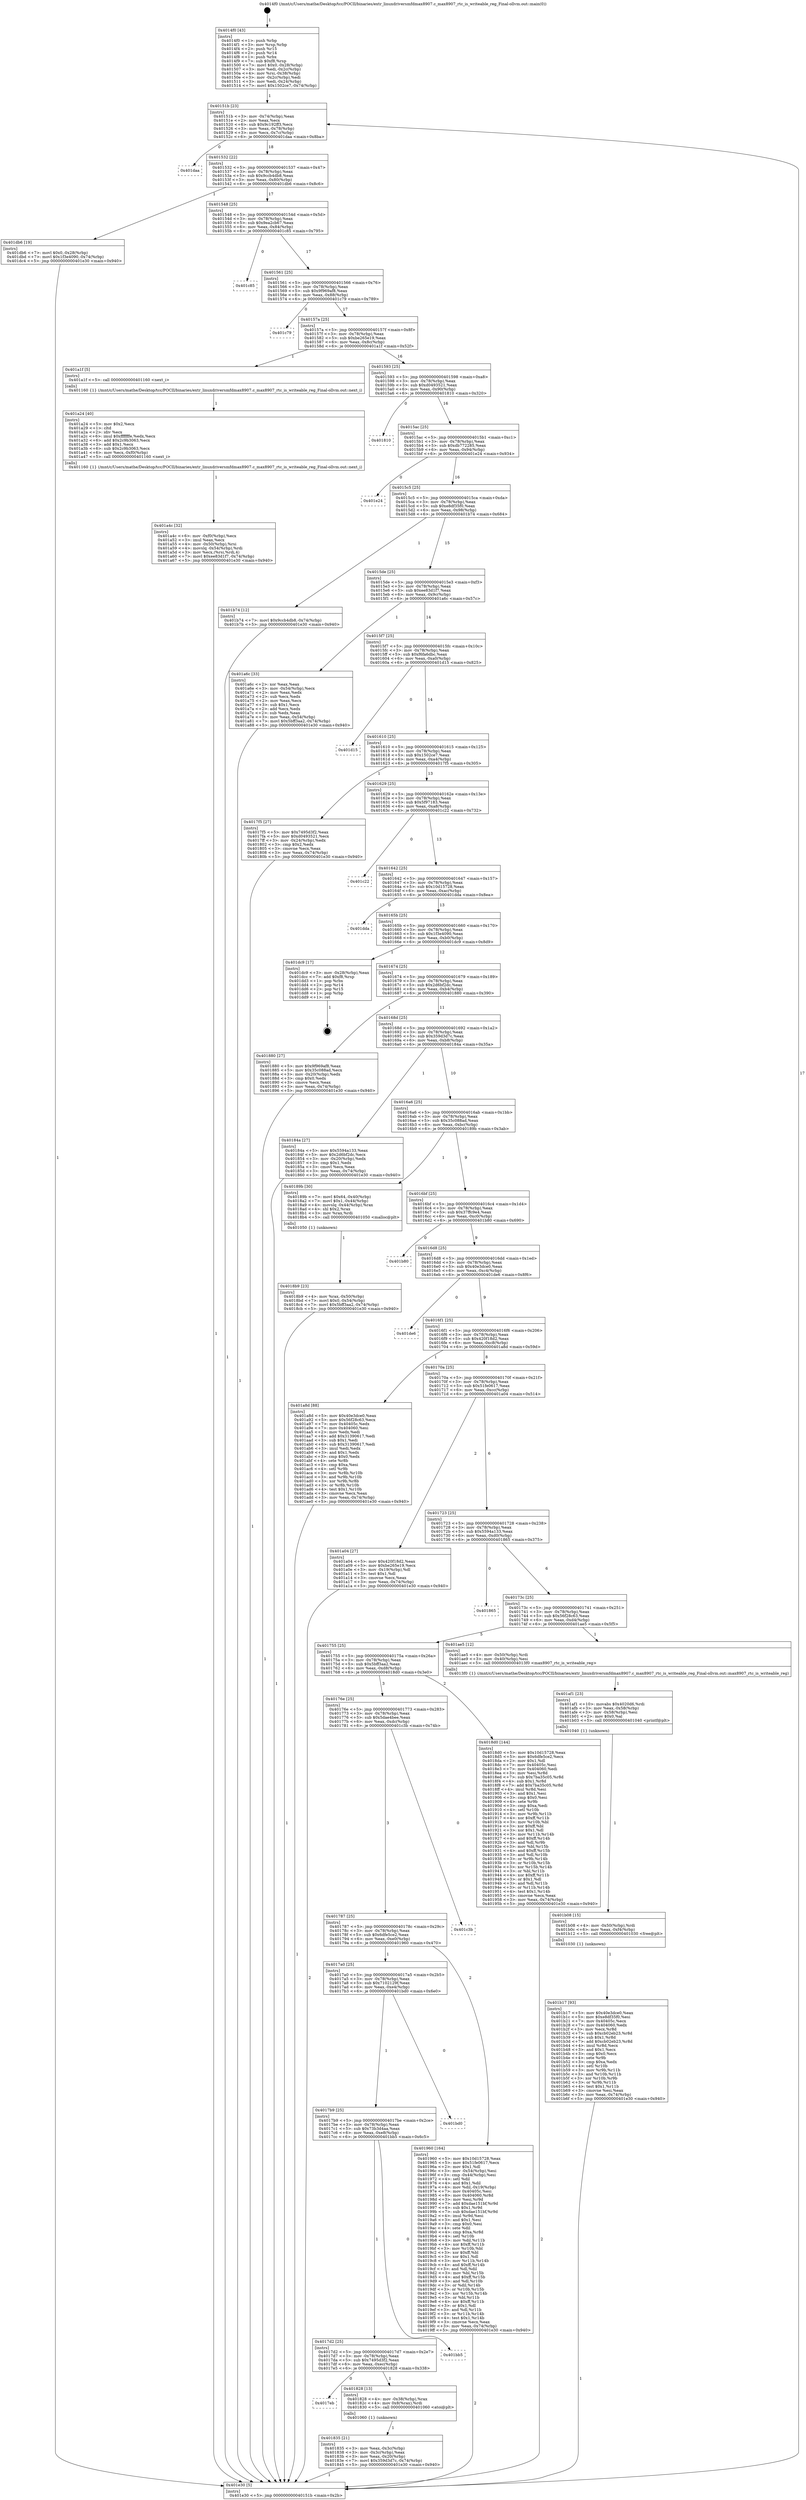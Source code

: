 digraph "0x4014f0" {
  label = "0x4014f0 (/mnt/c/Users/mathe/Desktop/tcc/POCII/binaries/extr_linuxdriversmfdmax8907.c_max8907_rtc_is_writeable_reg_Final-ollvm.out::main(0))"
  labelloc = "t"
  node[shape=record]

  Entry [label="",width=0.3,height=0.3,shape=circle,fillcolor=black,style=filled]
  "0x40151b" [label="{
     0x40151b [23]\l
     | [instrs]\l
     &nbsp;&nbsp;0x40151b \<+3\>: mov -0x74(%rbp),%eax\l
     &nbsp;&nbsp;0x40151e \<+2\>: mov %eax,%ecx\l
     &nbsp;&nbsp;0x401520 \<+6\>: sub $0x9c192ff3,%ecx\l
     &nbsp;&nbsp;0x401526 \<+3\>: mov %eax,-0x78(%rbp)\l
     &nbsp;&nbsp;0x401529 \<+3\>: mov %ecx,-0x7c(%rbp)\l
     &nbsp;&nbsp;0x40152c \<+6\>: je 0000000000401daa \<main+0x8ba\>\l
  }"]
  "0x401daa" [label="{
     0x401daa\l
  }", style=dashed]
  "0x401532" [label="{
     0x401532 [22]\l
     | [instrs]\l
     &nbsp;&nbsp;0x401532 \<+5\>: jmp 0000000000401537 \<main+0x47\>\l
     &nbsp;&nbsp;0x401537 \<+3\>: mov -0x78(%rbp),%eax\l
     &nbsp;&nbsp;0x40153a \<+5\>: sub $0x9ccb4db8,%eax\l
     &nbsp;&nbsp;0x40153f \<+3\>: mov %eax,-0x80(%rbp)\l
     &nbsp;&nbsp;0x401542 \<+6\>: je 0000000000401db6 \<main+0x8c6\>\l
  }"]
  Exit [label="",width=0.3,height=0.3,shape=circle,fillcolor=black,style=filled,peripheries=2]
  "0x401db6" [label="{
     0x401db6 [19]\l
     | [instrs]\l
     &nbsp;&nbsp;0x401db6 \<+7\>: movl $0x0,-0x28(%rbp)\l
     &nbsp;&nbsp;0x401dbd \<+7\>: movl $0x1f3e4090,-0x74(%rbp)\l
     &nbsp;&nbsp;0x401dc4 \<+5\>: jmp 0000000000401e30 \<main+0x940\>\l
  }"]
  "0x401548" [label="{
     0x401548 [25]\l
     | [instrs]\l
     &nbsp;&nbsp;0x401548 \<+5\>: jmp 000000000040154d \<main+0x5d\>\l
     &nbsp;&nbsp;0x40154d \<+3\>: mov -0x78(%rbp),%eax\l
     &nbsp;&nbsp;0x401550 \<+5\>: sub $0x9ea2cb67,%eax\l
     &nbsp;&nbsp;0x401555 \<+6\>: mov %eax,-0x84(%rbp)\l
     &nbsp;&nbsp;0x40155b \<+6\>: je 0000000000401c85 \<main+0x795\>\l
  }"]
  "0x401b17" [label="{
     0x401b17 [93]\l
     | [instrs]\l
     &nbsp;&nbsp;0x401b17 \<+5\>: mov $0x40e3dce0,%eax\l
     &nbsp;&nbsp;0x401b1c \<+5\>: mov $0xe8df35f0,%esi\l
     &nbsp;&nbsp;0x401b21 \<+7\>: mov 0x40405c,%ecx\l
     &nbsp;&nbsp;0x401b28 \<+7\>: mov 0x404060,%edx\l
     &nbsp;&nbsp;0x401b2f \<+3\>: mov %ecx,%r8d\l
     &nbsp;&nbsp;0x401b32 \<+7\>: sub $0xcb02eb23,%r8d\l
     &nbsp;&nbsp;0x401b39 \<+4\>: sub $0x1,%r8d\l
     &nbsp;&nbsp;0x401b3d \<+7\>: add $0xcb02eb23,%r8d\l
     &nbsp;&nbsp;0x401b44 \<+4\>: imul %r8d,%ecx\l
     &nbsp;&nbsp;0x401b48 \<+3\>: and $0x1,%ecx\l
     &nbsp;&nbsp;0x401b4b \<+3\>: cmp $0x0,%ecx\l
     &nbsp;&nbsp;0x401b4e \<+4\>: sete %r9b\l
     &nbsp;&nbsp;0x401b52 \<+3\>: cmp $0xa,%edx\l
     &nbsp;&nbsp;0x401b55 \<+4\>: setl %r10b\l
     &nbsp;&nbsp;0x401b59 \<+3\>: mov %r9b,%r11b\l
     &nbsp;&nbsp;0x401b5c \<+3\>: and %r10b,%r11b\l
     &nbsp;&nbsp;0x401b5f \<+3\>: xor %r10b,%r9b\l
     &nbsp;&nbsp;0x401b62 \<+3\>: or %r9b,%r11b\l
     &nbsp;&nbsp;0x401b65 \<+4\>: test $0x1,%r11b\l
     &nbsp;&nbsp;0x401b69 \<+3\>: cmovne %esi,%eax\l
     &nbsp;&nbsp;0x401b6c \<+3\>: mov %eax,-0x74(%rbp)\l
     &nbsp;&nbsp;0x401b6f \<+5\>: jmp 0000000000401e30 \<main+0x940\>\l
  }"]
  "0x401c85" [label="{
     0x401c85\l
  }", style=dashed]
  "0x401561" [label="{
     0x401561 [25]\l
     | [instrs]\l
     &nbsp;&nbsp;0x401561 \<+5\>: jmp 0000000000401566 \<main+0x76\>\l
     &nbsp;&nbsp;0x401566 \<+3\>: mov -0x78(%rbp),%eax\l
     &nbsp;&nbsp;0x401569 \<+5\>: sub $0x9f969af8,%eax\l
     &nbsp;&nbsp;0x40156e \<+6\>: mov %eax,-0x88(%rbp)\l
     &nbsp;&nbsp;0x401574 \<+6\>: je 0000000000401c79 \<main+0x789\>\l
  }"]
  "0x401b08" [label="{
     0x401b08 [15]\l
     | [instrs]\l
     &nbsp;&nbsp;0x401b08 \<+4\>: mov -0x50(%rbp),%rdi\l
     &nbsp;&nbsp;0x401b0c \<+6\>: mov %eax,-0xf4(%rbp)\l
     &nbsp;&nbsp;0x401b12 \<+5\>: call 0000000000401030 \<free@plt\>\l
     | [calls]\l
     &nbsp;&nbsp;0x401030 \{1\} (unknown)\l
  }"]
  "0x401c79" [label="{
     0x401c79\l
  }", style=dashed]
  "0x40157a" [label="{
     0x40157a [25]\l
     | [instrs]\l
     &nbsp;&nbsp;0x40157a \<+5\>: jmp 000000000040157f \<main+0x8f\>\l
     &nbsp;&nbsp;0x40157f \<+3\>: mov -0x78(%rbp),%eax\l
     &nbsp;&nbsp;0x401582 \<+5\>: sub $0xbe265e19,%eax\l
     &nbsp;&nbsp;0x401587 \<+6\>: mov %eax,-0x8c(%rbp)\l
     &nbsp;&nbsp;0x40158d \<+6\>: je 0000000000401a1f \<main+0x52f\>\l
  }"]
  "0x401af1" [label="{
     0x401af1 [23]\l
     | [instrs]\l
     &nbsp;&nbsp;0x401af1 \<+10\>: movabs $0x4020d6,%rdi\l
     &nbsp;&nbsp;0x401afb \<+3\>: mov %eax,-0x58(%rbp)\l
     &nbsp;&nbsp;0x401afe \<+3\>: mov -0x58(%rbp),%esi\l
     &nbsp;&nbsp;0x401b01 \<+2\>: mov $0x0,%al\l
     &nbsp;&nbsp;0x401b03 \<+5\>: call 0000000000401040 \<printf@plt\>\l
     | [calls]\l
     &nbsp;&nbsp;0x401040 \{1\} (unknown)\l
  }"]
  "0x401a1f" [label="{
     0x401a1f [5]\l
     | [instrs]\l
     &nbsp;&nbsp;0x401a1f \<+5\>: call 0000000000401160 \<next_i\>\l
     | [calls]\l
     &nbsp;&nbsp;0x401160 \{1\} (/mnt/c/Users/mathe/Desktop/tcc/POCII/binaries/extr_linuxdriversmfdmax8907.c_max8907_rtc_is_writeable_reg_Final-ollvm.out::next_i)\l
  }"]
  "0x401593" [label="{
     0x401593 [25]\l
     | [instrs]\l
     &nbsp;&nbsp;0x401593 \<+5\>: jmp 0000000000401598 \<main+0xa8\>\l
     &nbsp;&nbsp;0x401598 \<+3\>: mov -0x78(%rbp),%eax\l
     &nbsp;&nbsp;0x40159b \<+5\>: sub $0xd0493521,%eax\l
     &nbsp;&nbsp;0x4015a0 \<+6\>: mov %eax,-0x90(%rbp)\l
     &nbsp;&nbsp;0x4015a6 \<+6\>: je 0000000000401810 \<main+0x320\>\l
  }"]
  "0x401a4c" [label="{
     0x401a4c [32]\l
     | [instrs]\l
     &nbsp;&nbsp;0x401a4c \<+6\>: mov -0xf0(%rbp),%ecx\l
     &nbsp;&nbsp;0x401a52 \<+3\>: imul %eax,%ecx\l
     &nbsp;&nbsp;0x401a55 \<+4\>: mov -0x50(%rbp),%rsi\l
     &nbsp;&nbsp;0x401a59 \<+4\>: movslq -0x54(%rbp),%rdi\l
     &nbsp;&nbsp;0x401a5d \<+3\>: mov %ecx,(%rsi,%rdi,4)\l
     &nbsp;&nbsp;0x401a60 \<+7\>: movl $0xee83d1f7,-0x74(%rbp)\l
     &nbsp;&nbsp;0x401a67 \<+5\>: jmp 0000000000401e30 \<main+0x940\>\l
  }"]
  "0x401810" [label="{
     0x401810\l
  }", style=dashed]
  "0x4015ac" [label="{
     0x4015ac [25]\l
     | [instrs]\l
     &nbsp;&nbsp;0x4015ac \<+5\>: jmp 00000000004015b1 \<main+0xc1\>\l
     &nbsp;&nbsp;0x4015b1 \<+3\>: mov -0x78(%rbp),%eax\l
     &nbsp;&nbsp;0x4015b4 \<+5\>: sub $0xdb772285,%eax\l
     &nbsp;&nbsp;0x4015b9 \<+6\>: mov %eax,-0x94(%rbp)\l
     &nbsp;&nbsp;0x4015bf \<+6\>: je 0000000000401e24 \<main+0x934\>\l
  }"]
  "0x401a24" [label="{
     0x401a24 [40]\l
     | [instrs]\l
     &nbsp;&nbsp;0x401a24 \<+5\>: mov $0x2,%ecx\l
     &nbsp;&nbsp;0x401a29 \<+1\>: cltd\l
     &nbsp;&nbsp;0x401a2a \<+2\>: idiv %ecx\l
     &nbsp;&nbsp;0x401a2c \<+6\>: imul $0xfffffffe,%edx,%ecx\l
     &nbsp;&nbsp;0x401a32 \<+6\>: add $0x2c9b3063,%ecx\l
     &nbsp;&nbsp;0x401a38 \<+3\>: add $0x1,%ecx\l
     &nbsp;&nbsp;0x401a3b \<+6\>: sub $0x2c9b3063,%ecx\l
     &nbsp;&nbsp;0x401a41 \<+6\>: mov %ecx,-0xf0(%rbp)\l
     &nbsp;&nbsp;0x401a47 \<+5\>: call 0000000000401160 \<next_i\>\l
     | [calls]\l
     &nbsp;&nbsp;0x401160 \{1\} (/mnt/c/Users/mathe/Desktop/tcc/POCII/binaries/extr_linuxdriversmfdmax8907.c_max8907_rtc_is_writeable_reg_Final-ollvm.out::next_i)\l
  }"]
  "0x401e24" [label="{
     0x401e24\l
  }", style=dashed]
  "0x4015c5" [label="{
     0x4015c5 [25]\l
     | [instrs]\l
     &nbsp;&nbsp;0x4015c5 \<+5\>: jmp 00000000004015ca \<main+0xda\>\l
     &nbsp;&nbsp;0x4015ca \<+3\>: mov -0x78(%rbp),%eax\l
     &nbsp;&nbsp;0x4015cd \<+5\>: sub $0xe8df35f0,%eax\l
     &nbsp;&nbsp;0x4015d2 \<+6\>: mov %eax,-0x98(%rbp)\l
     &nbsp;&nbsp;0x4015d8 \<+6\>: je 0000000000401b74 \<main+0x684\>\l
  }"]
  "0x4018b9" [label="{
     0x4018b9 [23]\l
     | [instrs]\l
     &nbsp;&nbsp;0x4018b9 \<+4\>: mov %rax,-0x50(%rbp)\l
     &nbsp;&nbsp;0x4018bd \<+7\>: movl $0x0,-0x54(%rbp)\l
     &nbsp;&nbsp;0x4018c4 \<+7\>: movl $0x5bff3aa2,-0x74(%rbp)\l
     &nbsp;&nbsp;0x4018cb \<+5\>: jmp 0000000000401e30 \<main+0x940\>\l
  }"]
  "0x401b74" [label="{
     0x401b74 [12]\l
     | [instrs]\l
     &nbsp;&nbsp;0x401b74 \<+7\>: movl $0x9ccb4db8,-0x74(%rbp)\l
     &nbsp;&nbsp;0x401b7b \<+5\>: jmp 0000000000401e30 \<main+0x940\>\l
  }"]
  "0x4015de" [label="{
     0x4015de [25]\l
     | [instrs]\l
     &nbsp;&nbsp;0x4015de \<+5\>: jmp 00000000004015e3 \<main+0xf3\>\l
     &nbsp;&nbsp;0x4015e3 \<+3\>: mov -0x78(%rbp),%eax\l
     &nbsp;&nbsp;0x4015e6 \<+5\>: sub $0xee83d1f7,%eax\l
     &nbsp;&nbsp;0x4015eb \<+6\>: mov %eax,-0x9c(%rbp)\l
     &nbsp;&nbsp;0x4015f1 \<+6\>: je 0000000000401a6c \<main+0x57c\>\l
  }"]
  "0x401835" [label="{
     0x401835 [21]\l
     | [instrs]\l
     &nbsp;&nbsp;0x401835 \<+3\>: mov %eax,-0x3c(%rbp)\l
     &nbsp;&nbsp;0x401838 \<+3\>: mov -0x3c(%rbp),%eax\l
     &nbsp;&nbsp;0x40183b \<+3\>: mov %eax,-0x20(%rbp)\l
     &nbsp;&nbsp;0x40183e \<+7\>: movl $0x359d3d7c,-0x74(%rbp)\l
     &nbsp;&nbsp;0x401845 \<+5\>: jmp 0000000000401e30 \<main+0x940\>\l
  }"]
  "0x401a6c" [label="{
     0x401a6c [33]\l
     | [instrs]\l
     &nbsp;&nbsp;0x401a6c \<+2\>: xor %eax,%eax\l
     &nbsp;&nbsp;0x401a6e \<+3\>: mov -0x54(%rbp),%ecx\l
     &nbsp;&nbsp;0x401a71 \<+2\>: mov %eax,%edx\l
     &nbsp;&nbsp;0x401a73 \<+2\>: sub %ecx,%edx\l
     &nbsp;&nbsp;0x401a75 \<+2\>: mov %eax,%ecx\l
     &nbsp;&nbsp;0x401a77 \<+3\>: sub $0x1,%ecx\l
     &nbsp;&nbsp;0x401a7a \<+2\>: add %ecx,%edx\l
     &nbsp;&nbsp;0x401a7c \<+2\>: sub %edx,%eax\l
     &nbsp;&nbsp;0x401a7e \<+3\>: mov %eax,-0x54(%rbp)\l
     &nbsp;&nbsp;0x401a81 \<+7\>: movl $0x5bff3aa2,-0x74(%rbp)\l
     &nbsp;&nbsp;0x401a88 \<+5\>: jmp 0000000000401e30 \<main+0x940\>\l
  }"]
  "0x4015f7" [label="{
     0x4015f7 [25]\l
     | [instrs]\l
     &nbsp;&nbsp;0x4015f7 \<+5\>: jmp 00000000004015fc \<main+0x10c\>\l
     &nbsp;&nbsp;0x4015fc \<+3\>: mov -0x78(%rbp),%eax\l
     &nbsp;&nbsp;0x4015ff \<+5\>: sub $0xf6fa6dbc,%eax\l
     &nbsp;&nbsp;0x401604 \<+6\>: mov %eax,-0xa0(%rbp)\l
     &nbsp;&nbsp;0x40160a \<+6\>: je 0000000000401d15 \<main+0x825\>\l
  }"]
  "0x4017eb" [label="{
     0x4017eb\l
  }", style=dashed]
  "0x401d15" [label="{
     0x401d15\l
  }", style=dashed]
  "0x401610" [label="{
     0x401610 [25]\l
     | [instrs]\l
     &nbsp;&nbsp;0x401610 \<+5\>: jmp 0000000000401615 \<main+0x125\>\l
     &nbsp;&nbsp;0x401615 \<+3\>: mov -0x78(%rbp),%eax\l
     &nbsp;&nbsp;0x401618 \<+5\>: sub $0x1502ce7,%eax\l
     &nbsp;&nbsp;0x40161d \<+6\>: mov %eax,-0xa4(%rbp)\l
     &nbsp;&nbsp;0x401623 \<+6\>: je 00000000004017f5 \<main+0x305\>\l
  }"]
  "0x401828" [label="{
     0x401828 [13]\l
     | [instrs]\l
     &nbsp;&nbsp;0x401828 \<+4\>: mov -0x38(%rbp),%rax\l
     &nbsp;&nbsp;0x40182c \<+4\>: mov 0x8(%rax),%rdi\l
     &nbsp;&nbsp;0x401830 \<+5\>: call 0000000000401060 \<atoi@plt\>\l
     | [calls]\l
     &nbsp;&nbsp;0x401060 \{1\} (unknown)\l
  }"]
  "0x4017f5" [label="{
     0x4017f5 [27]\l
     | [instrs]\l
     &nbsp;&nbsp;0x4017f5 \<+5\>: mov $0x7495d3f2,%eax\l
     &nbsp;&nbsp;0x4017fa \<+5\>: mov $0xd0493521,%ecx\l
     &nbsp;&nbsp;0x4017ff \<+3\>: mov -0x24(%rbp),%edx\l
     &nbsp;&nbsp;0x401802 \<+3\>: cmp $0x2,%edx\l
     &nbsp;&nbsp;0x401805 \<+3\>: cmovne %ecx,%eax\l
     &nbsp;&nbsp;0x401808 \<+3\>: mov %eax,-0x74(%rbp)\l
     &nbsp;&nbsp;0x40180b \<+5\>: jmp 0000000000401e30 \<main+0x940\>\l
  }"]
  "0x401629" [label="{
     0x401629 [25]\l
     | [instrs]\l
     &nbsp;&nbsp;0x401629 \<+5\>: jmp 000000000040162e \<main+0x13e\>\l
     &nbsp;&nbsp;0x40162e \<+3\>: mov -0x78(%rbp),%eax\l
     &nbsp;&nbsp;0x401631 \<+5\>: sub $0x5f97183,%eax\l
     &nbsp;&nbsp;0x401636 \<+6\>: mov %eax,-0xa8(%rbp)\l
     &nbsp;&nbsp;0x40163c \<+6\>: je 0000000000401c22 \<main+0x732\>\l
  }"]
  "0x401e30" [label="{
     0x401e30 [5]\l
     | [instrs]\l
     &nbsp;&nbsp;0x401e30 \<+5\>: jmp 000000000040151b \<main+0x2b\>\l
  }"]
  "0x4014f0" [label="{
     0x4014f0 [43]\l
     | [instrs]\l
     &nbsp;&nbsp;0x4014f0 \<+1\>: push %rbp\l
     &nbsp;&nbsp;0x4014f1 \<+3\>: mov %rsp,%rbp\l
     &nbsp;&nbsp;0x4014f4 \<+2\>: push %r15\l
     &nbsp;&nbsp;0x4014f6 \<+2\>: push %r14\l
     &nbsp;&nbsp;0x4014f8 \<+1\>: push %rbx\l
     &nbsp;&nbsp;0x4014f9 \<+7\>: sub $0xf8,%rsp\l
     &nbsp;&nbsp;0x401500 \<+7\>: movl $0x0,-0x28(%rbp)\l
     &nbsp;&nbsp;0x401507 \<+3\>: mov %edi,-0x2c(%rbp)\l
     &nbsp;&nbsp;0x40150a \<+4\>: mov %rsi,-0x38(%rbp)\l
     &nbsp;&nbsp;0x40150e \<+3\>: mov -0x2c(%rbp),%edi\l
     &nbsp;&nbsp;0x401511 \<+3\>: mov %edi,-0x24(%rbp)\l
     &nbsp;&nbsp;0x401514 \<+7\>: movl $0x1502ce7,-0x74(%rbp)\l
  }"]
  "0x4017d2" [label="{
     0x4017d2 [25]\l
     | [instrs]\l
     &nbsp;&nbsp;0x4017d2 \<+5\>: jmp 00000000004017d7 \<main+0x2e7\>\l
     &nbsp;&nbsp;0x4017d7 \<+3\>: mov -0x78(%rbp),%eax\l
     &nbsp;&nbsp;0x4017da \<+5\>: sub $0x7495d3f2,%eax\l
     &nbsp;&nbsp;0x4017df \<+6\>: mov %eax,-0xec(%rbp)\l
     &nbsp;&nbsp;0x4017e5 \<+6\>: je 0000000000401828 \<main+0x338\>\l
  }"]
  "0x401c22" [label="{
     0x401c22\l
  }", style=dashed]
  "0x401642" [label="{
     0x401642 [25]\l
     | [instrs]\l
     &nbsp;&nbsp;0x401642 \<+5\>: jmp 0000000000401647 \<main+0x157\>\l
     &nbsp;&nbsp;0x401647 \<+3\>: mov -0x78(%rbp),%eax\l
     &nbsp;&nbsp;0x40164a \<+5\>: sub $0x10d15728,%eax\l
     &nbsp;&nbsp;0x40164f \<+6\>: mov %eax,-0xac(%rbp)\l
     &nbsp;&nbsp;0x401655 \<+6\>: je 0000000000401dda \<main+0x8ea\>\l
  }"]
  "0x401bb5" [label="{
     0x401bb5\l
  }", style=dashed]
  "0x401dda" [label="{
     0x401dda\l
  }", style=dashed]
  "0x40165b" [label="{
     0x40165b [25]\l
     | [instrs]\l
     &nbsp;&nbsp;0x40165b \<+5\>: jmp 0000000000401660 \<main+0x170\>\l
     &nbsp;&nbsp;0x401660 \<+3\>: mov -0x78(%rbp),%eax\l
     &nbsp;&nbsp;0x401663 \<+5\>: sub $0x1f3e4090,%eax\l
     &nbsp;&nbsp;0x401668 \<+6\>: mov %eax,-0xb0(%rbp)\l
     &nbsp;&nbsp;0x40166e \<+6\>: je 0000000000401dc9 \<main+0x8d9\>\l
  }"]
  "0x4017b9" [label="{
     0x4017b9 [25]\l
     | [instrs]\l
     &nbsp;&nbsp;0x4017b9 \<+5\>: jmp 00000000004017be \<main+0x2ce\>\l
     &nbsp;&nbsp;0x4017be \<+3\>: mov -0x78(%rbp),%eax\l
     &nbsp;&nbsp;0x4017c1 \<+5\>: sub $0x73b3d4aa,%eax\l
     &nbsp;&nbsp;0x4017c6 \<+6\>: mov %eax,-0xe8(%rbp)\l
     &nbsp;&nbsp;0x4017cc \<+6\>: je 0000000000401bb5 \<main+0x6c5\>\l
  }"]
  "0x401dc9" [label="{
     0x401dc9 [17]\l
     | [instrs]\l
     &nbsp;&nbsp;0x401dc9 \<+3\>: mov -0x28(%rbp),%eax\l
     &nbsp;&nbsp;0x401dcc \<+7\>: add $0xf8,%rsp\l
     &nbsp;&nbsp;0x401dd3 \<+1\>: pop %rbx\l
     &nbsp;&nbsp;0x401dd4 \<+2\>: pop %r14\l
     &nbsp;&nbsp;0x401dd6 \<+2\>: pop %r15\l
     &nbsp;&nbsp;0x401dd8 \<+1\>: pop %rbp\l
     &nbsp;&nbsp;0x401dd9 \<+1\>: ret\l
  }"]
  "0x401674" [label="{
     0x401674 [25]\l
     | [instrs]\l
     &nbsp;&nbsp;0x401674 \<+5\>: jmp 0000000000401679 \<main+0x189\>\l
     &nbsp;&nbsp;0x401679 \<+3\>: mov -0x78(%rbp),%eax\l
     &nbsp;&nbsp;0x40167c \<+5\>: sub $0x2d6bf2dc,%eax\l
     &nbsp;&nbsp;0x401681 \<+6\>: mov %eax,-0xb4(%rbp)\l
     &nbsp;&nbsp;0x401687 \<+6\>: je 0000000000401880 \<main+0x390\>\l
  }"]
  "0x401bd0" [label="{
     0x401bd0\l
  }", style=dashed]
  "0x401880" [label="{
     0x401880 [27]\l
     | [instrs]\l
     &nbsp;&nbsp;0x401880 \<+5\>: mov $0x9f969af8,%eax\l
     &nbsp;&nbsp;0x401885 \<+5\>: mov $0x35c088ad,%ecx\l
     &nbsp;&nbsp;0x40188a \<+3\>: mov -0x20(%rbp),%edx\l
     &nbsp;&nbsp;0x40188d \<+3\>: cmp $0x0,%edx\l
     &nbsp;&nbsp;0x401890 \<+3\>: cmove %ecx,%eax\l
     &nbsp;&nbsp;0x401893 \<+3\>: mov %eax,-0x74(%rbp)\l
     &nbsp;&nbsp;0x401896 \<+5\>: jmp 0000000000401e30 \<main+0x940\>\l
  }"]
  "0x40168d" [label="{
     0x40168d [25]\l
     | [instrs]\l
     &nbsp;&nbsp;0x40168d \<+5\>: jmp 0000000000401692 \<main+0x1a2\>\l
     &nbsp;&nbsp;0x401692 \<+3\>: mov -0x78(%rbp),%eax\l
     &nbsp;&nbsp;0x401695 \<+5\>: sub $0x359d3d7c,%eax\l
     &nbsp;&nbsp;0x40169a \<+6\>: mov %eax,-0xb8(%rbp)\l
     &nbsp;&nbsp;0x4016a0 \<+6\>: je 000000000040184a \<main+0x35a\>\l
  }"]
  "0x4017a0" [label="{
     0x4017a0 [25]\l
     | [instrs]\l
     &nbsp;&nbsp;0x4017a0 \<+5\>: jmp 00000000004017a5 \<main+0x2b5\>\l
     &nbsp;&nbsp;0x4017a5 \<+3\>: mov -0x78(%rbp),%eax\l
     &nbsp;&nbsp;0x4017a8 \<+5\>: sub $0x7102129f,%eax\l
     &nbsp;&nbsp;0x4017ad \<+6\>: mov %eax,-0xe4(%rbp)\l
     &nbsp;&nbsp;0x4017b3 \<+6\>: je 0000000000401bd0 \<main+0x6e0\>\l
  }"]
  "0x40184a" [label="{
     0x40184a [27]\l
     | [instrs]\l
     &nbsp;&nbsp;0x40184a \<+5\>: mov $0x5594a133,%eax\l
     &nbsp;&nbsp;0x40184f \<+5\>: mov $0x2d6bf2dc,%ecx\l
     &nbsp;&nbsp;0x401854 \<+3\>: mov -0x20(%rbp),%edx\l
     &nbsp;&nbsp;0x401857 \<+3\>: cmp $0x1,%edx\l
     &nbsp;&nbsp;0x40185a \<+3\>: cmovl %ecx,%eax\l
     &nbsp;&nbsp;0x40185d \<+3\>: mov %eax,-0x74(%rbp)\l
     &nbsp;&nbsp;0x401860 \<+5\>: jmp 0000000000401e30 \<main+0x940\>\l
  }"]
  "0x4016a6" [label="{
     0x4016a6 [25]\l
     | [instrs]\l
     &nbsp;&nbsp;0x4016a6 \<+5\>: jmp 00000000004016ab \<main+0x1bb\>\l
     &nbsp;&nbsp;0x4016ab \<+3\>: mov -0x78(%rbp),%eax\l
     &nbsp;&nbsp;0x4016ae \<+5\>: sub $0x35c088ad,%eax\l
     &nbsp;&nbsp;0x4016b3 \<+6\>: mov %eax,-0xbc(%rbp)\l
     &nbsp;&nbsp;0x4016b9 \<+6\>: je 000000000040189b \<main+0x3ab\>\l
  }"]
  "0x401960" [label="{
     0x401960 [164]\l
     | [instrs]\l
     &nbsp;&nbsp;0x401960 \<+5\>: mov $0x10d15728,%eax\l
     &nbsp;&nbsp;0x401965 \<+5\>: mov $0x51fe0617,%ecx\l
     &nbsp;&nbsp;0x40196a \<+2\>: mov $0x1,%dl\l
     &nbsp;&nbsp;0x40196c \<+3\>: mov -0x54(%rbp),%esi\l
     &nbsp;&nbsp;0x40196f \<+3\>: cmp -0x44(%rbp),%esi\l
     &nbsp;&nbsp;0x401972 \<+4\>: setl %dil\l
     &nbsp;&nbsp;0x401976 \<+4\>: and $0x1,%dil\l
     &nbsp;&nbsp;0x40197a \<+4\>: mov %dil,-0x19(%rbp)\l
     &nbsp;&nbsp;0x40197e \<+7\>: mov 0x40405c,%esi\l
     &nbsp;&nbsp;0x401985 \<+8\>: mov 0x404060,%r8d\l
     &nbsp;&nbsp;0x40198d \<+3\>: mov %esi,%r9d\l
     &nbsp;&nbsp;0x401990 \<+7\>: add $0xdae151bf,%r9d\l
     &nbsp;&nbsp;0x401997 \<+4\>: sub $0x1,%r9d\l
     &nbsp;&nbsp;0x40199b \<+7\>: sub $0xdae151bf,%r9d\l
     &nbsp;&nbsp;0x4019a2 \<+4\>: imul %r9d,%esi\l
     &nbsp;&nbsp;0x4019a6 \<+3\>: and $0x1,%esi\l
     &nbsp;&nbsp;0x4019a9 \<+3\>: cmp $0x0,%esi\l
     &nbsp;&nbsp;0x4019ac \<+4\>: sete %dil\l
     &nbsp;&nbsp;0x4019b0 \<+4\>: cmp $0xa,%r8d\l
     &nbsp;&nbsp;0x4019b4 \<+4\>: setl %r10b\l
     &nbsp;&nbsp;0x4019b8 \<+3\>: mov %dil,%r11b\l
     &nbsp;&nbsp;0x4019bb \<+4\>: xor $0xff,%r11b\l
     &nbsp;&nbsp;0x4019bf \<+3\>: mov %r10b,%bl\l
     &nbsp;&nbsp;0x4019c2 \<+3\>: xor $0xff,%bl\l
     &nbsp;&nbsp;0x4019c5 \<+3\>: xor $0x1,%dl\l
     &nbsp;&nbsp;0x4019c8 \<+3\>: mov %r11b,%r14b\l
     &nbsp;&nbsp;0x4019cb \<+4\>: and $0xff,%r14b\l
     &nbsp;&nbsp;0x4019cf \<+3\>: and %dl,%dil\l
     &nbsp;&nbsp;0x4019d2 \<+3\>: mov %bl,%r15b\l
     &nbsp;&nbsp;0x4019d5 \<+4\>: and $0xff,%r15b\l
     &nbsp;&nbsp;0x4019d9 \<+3\>: and %dl,%r10b\l
     &nbsp;&nbsp;0x4019dc \<+3\>: or %dil,%r14b\l
     &nbsp;&nbsp;0x4019df \<+3\>: or %r10b,%r15b\l
     &nbsp;&nbsp;0x4019e2 \<+3\>: xor %r15b,%r14b\l
     &nbsp;&nbsp;0x4019e5 \<+3\>: or %bl,%r11b\l
     &nbsp;&nbsp;0x4019e8 \<+4\>: xor $0xff,%r11b\l
     &nbsp;&nbsp;0x4019ec \<+3\>: or $0x1,%dl\l
     &nbsp;&nbsp;0x4019ef \<+3\>: and %dl,%r11b\l
     &nbsp;&nbsp;0x4019f2 \<+3\>: or %r11b,%r14b\l
     &nbsp;&nbsp;0x4019f5 \<+4\>: test $0x1,%r14b\l
     &nbsp;&nbsp;0x4019f9 \<+3\>: cmovne %ecx,%eax\l
     &nbsp;&nbsp;0x4019fc \<+3\>: mov %eax,-0x74(%rbp)\l
     &nbsp;&nbsp;0x4019ff \<+5\>: jmp 0000000000401e30 \<main+0x940\>\l
  }"]
  "0x40189b" [label="{
     0x40189b [30]\l
     | [instrs]\l
     &nbsp;&nbsp;0x40189b \<+7\>: movl $0x64,-0x40(%rbp)\l
     &nbsp;&nbsp;0x4018a2 \<+7\>: movl $0x1,-0x44(%rbp)\l
     &nbsp;&nbsp;0x4018a9 \<+4\>: movslq -0x44(%rbp),%rax\l
     &nbsp;&nbsp;0x4018ad \<+4\>: shl $0x2,%rax\l
     &nbsp;&nbsp;0x4018b1 \<+3\>: mov %rax,%rdi\l
     &nbsp;&nbsp;0x4018b4 \<+5\>: call 0000000000401050 \<malloc@plt\>\l
     | [calls]\l
     &nbsp;&nbsp;0x401050 \{1\} (unknown)\l
  }"]
  "0x4016bf" [label="{
     0x4016bf [25]\l
     | [instrs]\l
     &nbsp;&nbsp;0x4016bf \<+5\>: jmp 00000000004016c4 \<main+0x1d4\>\l
     &nbsp;&nbsp;0x4016c4 \<+3\>: mov -0x78(%rbp),%eax\l
     &nbsp;&nbsp;0x4016c7 \<+5\>: sub $0x37ffc9e4,%eax\l
     &nbsp;&nbsp;0x4016cc \<+6\>: mov %eax,-0xc0(%rbp)\l
     &nbsp;&nbsp;0x4016d2 \<+6\>: je 0000000000401b80 \<main+0x690\>\l
  }"]
  "0x401787" [label="{
     0x401787 [25]\l
     | [instrs]\l
     &nbsp;&nbsp;0x401787 \<+5\>: jmp 000000000040178c \<main+0x29c\>\l
     &nbsp;&nbsp;0x40178c \<+3\>: mov -0x78(%rbp),%eax\l
     &nbsp;&nbsp;0x40178f \<+5\>: sub $0x6dfe5ce2,%eax\l
     &nbsp;&nbsp;0x401794 \<+6\>: mov %eax,-0xe0(%rbp)\l
     &nbsp;&nbsp;0x40179a \<+6\>: je 0000000000401960 \<main+0x470\>\l
  }"]
  "0x401b80" [label="{
     0x401b80\l
  }", style=dashed]
  "0x4016d8" [label="{
     0x4016d8 [25]\l
     | [instrs]\l
     &nbsp;&nbsp;0x4016d8 \<+5\>: jmp 00000000004016dd \<main+0x1ed\>\l
     &nbsp;&nbsp;0x4016dd \<+3\>: mov -0x78(%rbp),%eax\l
     &nbsp;&nbsp;0x4016e0 \<+5\>: sub $0x40e3dce0,%eax\l
     &nbsp;&nbsp;0x4016e5 \<+6\>: mov %eax,-0xc4(%rbp)\l
     &nbsp;&nbsp;0x4016eb \<+6\>: je 0000000000401de6 \<main+0x8f6\>\l
  }"]
  "0x401c3b" [label="{
     0x401c3b\l
  }", style=dashed]
  "0x401de6" [label="{
     0x401de6\l
  }", style=dashed]
  "0x4016f1" [label="{
     0x4016f1 [25]\l
     | [instrs]\l
     &nbsp;&nbsp;0x4016f1 \<+5\>: jmp 00000000004016f6 \<main+0x206\>\l
     &nbsp;&nbsp;0x4016f6 \<+3\>: mov -0x78(%rbp),%eax\l
     &nbsp;&nbsp;0x4016f9 \<+5\>: sub $0x420f18d2,%eax\l
     &nbsp;&nbsp;0x4016fe \<+6\>: mov %eax,-0xc8(%rbp)\l
     &nbsp;&nbsp;0x401704 \<+6\>: je 0000000000401a8d \<main+0x59d\>\l
  }"]
  "0x40176e" [label="{
     0x40176e [25]\l
     | [instrs]\l
     &nbsp;&nbsp;0x40176e \<+5\>: jmp 0000000000401773 \<main+0x283\>\l
     &nbsp;&nbsp;0x401773 \<+3\>: mov -0x78(%rbp),%eax\l
     &nbsp;&nbsp;0x401776 \<+5\>: sub $0x5dae4bee,%eax\l
     &nbsp;&nbsp;0x40177b \<+6\>: mov %eax,-0xdc(%rbp)\l
     &nbsp;&nbsp;0x401781 \<+6\>: je 0000000000401c3b \<main+0x74b\>\l
  }"]
  "0x401a8d" [label="{
     0x401a8d [88]\l
     | [instrs]\l
     &nbsp;&nbsp;0x401a8d \<+5\>: mov $0x40e3dce0,%eax\l
     &nbsp;&nbsp;0x401a92 \<+5\>: mov $0x56f28c63,%ecx\l
     &nbsp;&nbsp;0x401a97 \<+7\>: mov 0x40405c,%edx\l
     &nbsp;&nbsp;0x401a9e \<+7\>: mov 0x404060,%esi\l
     &nbsp;&nbsp;0x401aa5 \<+2\>: mov %edx,%edi\l
     &nbsp;&nbsp;0x401aa7 \<+6\>: add $0x31390617,%edi\l
     &nbsp;&nbsp;0x401aad \<+3\>: sub $0x1,%edi\l
     &nbsp;&nbsp;0x401ab0 \<+6\>: sub $0x31390617,%edi\l
     &nbsp;&nbsp;0x401ab6 \<+3\>: imul %edi,%edx\l
     &nbsp;&nbsp;0x401ab9 \<+3\>: and $0x1,%edx\l
     &nbsp;&nbsp;0x401abc \<+3\>: cmp $0x0,%edx\l
     &nbsp;&nbsp;0x401abf \<+4\>: sete %r8b\l
     &nbsp;&nbsp;0x401ac3 \<+3\>: cmp $0xa,%esi\l
     &nbsp;&nbsp;0x401ac6 \<+4\>: setl %r9b\l
     &nbsp;&nbsp;0x401aca \<+3\>: mov %r8b,%r10b\l
     &nbsp;&nbsp;0x401acd \<+3\>: and %r9b,%r10b\l
     &nbsp;&nbsp;0x401ad0 \<+3\>: xor %r9b,%r8b\l
     &nbsp;&nbsp;0x401ad3 \<+3\>: or %r8b,%r10b\l
     &nbsp;&nbsp;0x401ad6 \<+4\>: test $0x1,%r10b\l
     &nbsp;&nbsp;0x401ada \<+3\>: cmovne %ecx,%eax\l
     &nbsp;&nbsp;0x401add \<+3\>: mov %eax,-0x74(%rbp)\l
     &nbsp;&nbsp;0x401ae0 \<+5\>: jmp 0000000000401e30 \<main+0x940\>\l
  }"]
  "0x40170a" [label="{
     0x40170a [25]\l
     | [instrs]\l
     &nbsp;&nbsp;0x40170a \<+5\>: jmp 000000000040170f \<main+0x21f\>\l
     &nbsp;&nbsp;0x40170f \<+3\>: mov -0x78(%rbp),%eax\l
     &nbsp;&nbsp;0x401712 \<+5\>: sub $0x51fe0617,%eax\l
     &nbsp;&nbsp;0x401717 \<+6\>: mov %eax,-0xcc(%rbp)\l
     &nbsp;&nbsp;0x40171d \<+6\>: je 0000000000401a04 \<main+0x514\>\l
  }"]
  "0x4018d0" [label="{
     0x4018d0 [144]\l
     | [instrs]\l
     &nbsp;&nbsp;0x4018d0 \<+5\>: mov $0x10d15728,%eax\l
     &nbsp;&nbsp;0x4018d5 \<+5\>: mov $0x6dfe5ce2,%ecx\l
     &nbsp;&nbsp;0x4018da \<+2\>: mov $0x1,%dl\l
     &nbsp;&nbsp;0x4018dc \<+7\>: mov 0x40405c,%esi\l
     &nbsp;&nbsp;0x4018e3 \<+7\>: mov 0x404060,%edi\l
     &nbsp;&nbsp;0x4018ea \<+3\>: mov %esi,%r8d\l
     &nbsp;&nbsp;0x4018ed \<+7\>: sub $0x7ba35c05,%r8d\l
     &nbsp;&nbsp;0x4018f4 \<+4\>: sub $0x1,%r8d\l
     &nbsp;&nbsp;0x4018f8 \<+7\>: add $0x7ba35c05,%r8d\l
     &nbsp;&nbsp;0x4018ff \<+4\>: imul %r8d,%esi\l
     &nbsp;&nbsp;0x401903 \<+3\>: and $0x1,%esi\l
     &nbsp;&nbsp;0x401906 \<+3\>: cmp $0x0,%esi\l
     &nbsp;&nbsp;0x401909 \<+4\>: sete %r9b\l
     &nbsp;&nbsp;0x40190d \<+3\>: cmp $0xa,%edi\l
     &nbsp;&nbsp;0x401910 \<+4\>: setl %r10b\l
     &nbsp;&nbsp;0x401914 \<+3\>: mov %r9b,%r11b\l
     &nbsp;&nbsp;0x401917 \<+4\>: xor $0xff,%r11b\l
     &nbsp;&nbsp;0x40191b \<+3\>: mov %r10b,%bl\l
     &nbsp;&nbsp;0x40191e \<+3\>: xor $0xff,%bl\l
     &nbsp;&nbsp;0x401921 \<+3\>: xor $0x1,%dl\l
     &nbsp;&nbsp;0x401924 \<+3\>: mov %r11b,%r14b\l
     &nbsp;&nbsp;0x401927 \<+4\>: and $0xff,%r14b\l
     &nbsp;&nbsp;0x40192b \<+3\>: and %dl,%r9b\l
     &nbsp;&nbsp;0x40192e \<+3\>: mov %bl,%r15b\l
     &nbsp;&nbsp;0x401931 \<+4\>: and $0xff,%r15b\l
     &nbsp;&nbsp;0x401935 \<+3\>: and %dl,%r10b\l
     &nbsp;&nbsp;0x401938 \<+3\>: or %r9b,%r14b\l
     &nbsp;&nbsp;0x40193b \<+3\>: or %r10b,%r15b\l
     &nbsp;&nbsp;0x40193e \<+3\>: xor %r15b,%r14b\l
     &nbsp;&nbsp;0x401941 \<+3\>: or %bl,%r11b\l
     &nbsp;&nbsp;0x401944 \<+4\>: xor $0xff,%r11b\l
     &nbsp;&nbsp;0x401948 \<+3\>: or $0x1,%dl\l
     &nbsp;&nbsp;0x40194b \<+3\>: and %dl,%r11b\l
     &nbsp;&nbsp;0x40194e \<+3\>: or %r11b,%r14b\l
     &nbsp;&nbsp;0x401951 \<+4\>: test $0x1,%r14b\l
     &nbsp;&nbsp;0x401955 \<+3\>: cmovne %ecx,%eax\l
     &nbsp;&nbsp;0x401958 \<+3\>: mov %eax,-0x74(%rbp)\l
     &nbsp;&nbsp;0x40195b \<+5\>: jmp 0000000000401e30 \<main+0x940\>\l
  }"]
  "0x401a04" [label="{
     0x401a04 [27]\l
     | [instrs]\l
     &nbsp;&nbsp;0x401a04 \<+5\>: mov $0x420f18d2,%eax\l
     &nbsp;&nbsp;0x401a09 \<+5\>: mov $0xbe265e19,%ecx\l
     &nbsp;&nbsp;0x401a0e \<+3\>: mov -0x19(%rbp),%dl\l
     &nbsp;&nbsp;0x401a11 \<+3\>: test $0x1,%dl\l
     &nbsp;&nbsp;0x401a14 \<+3\>: cmovne %ecx,%eax\l
     &nbsp;&nbsp;0x401a17 \<+3\>: mov %eax,-0x74(%rbp)\l
     &nbsp;&nbsp;0x401a1a \<+5\>: jmp 0000000000401e30 \<main+0x940\>\l
  }"]
  "0x401723" [label="{
     0x401723 [25]\l
     | [instrs]\l
     &nbsp;&nbsp;0x401723 \<+5\>: jmp 0000000000401728 \<main+0x238\>\l
     &nbsp;&nbsp;0x401728 \<+3\>: mov -0x78(%rbp),%eax\l
     &nbsp;&nbsp;0x40172b \<+5\>: sub $0x5594a133,%eax\l
     &nbsp;&nbsp;0x401730 \<+6\>: mov %eax,-0xd0(%rbp)\l
     &nbsp;&nbsp;0x401736 \<+6\>: je 0000000000401865 \<main+0x375\>\l
  }"]
  "0x401755" [label="{
     0x401755 [25]\l
     | [instrs]\l
     &nbsp;&nbsp;0x401755 \<+5\>: jmp 000000000040175a \<main+0x26a\>\l
     &nbsp;&nbsp;0x40175a \<+3\>: mov -0x78(%rbp),%eax\l
     &nbsp;&nbsp;0x40175d \<+5\>: sub $0x5bff3aa2,%eax\l
     &nbsp;&nbsp;0x401762 \<+6\>: mov %eax,-0xd8(%rbp)\l
     &nbsp;&nbsp;0x401768 \<+6\>: je 00000000004018d0 \<main+0x3e0\>\l
  }"]
  "0x401865" [label="{
     0x401865\l
  }", style=dashed]
  "0x40173c" [label="{
     0x40173c [25]\l
     | [instrs]\l
     &nbsp;&nbsp;0x40173c \<+5\>: jmp 0000000000401741 \<main+0x251\>\l
     &nbsp;&nbsp;0x401741 \<+3\>: mov -0x78(%rbp),%eax\l
     &nbsp;&nbsp;0x401744 \<+5\>: sub $0x56f28c63,%eax\l
     &nbsp;&nbsp;0x401749 \<+6\>: mov %eax,-0xd4(%rbp)\l
     &nbsp;&nbsp;0x40174f \<+6\>: je 0000000000401ae5 \<main+0x5f5\>\l
  }"]
  "0x401ae5" [label="{
     0x401ae5 [12]\l
     | [instrs]\l
     &nbsp;&nbsp;0x401ae5 \<+4\>: mov -0x50(%rbp),%rdi\l
     &nbsp;&nbsp;0x401ae9 \<+3\>: mov -0x40(%rbp),%esi\l
     &nbsp;&nbsp;0x401aec \<+5\>: call 00000000004013f0 \<max8907_rtc_is_writeable_reg\>\l
     | [calls]\l
     &nbsp;&nbsp;0x4013f0 \{1\} (/mnt/c/Users/mathe/Desktop/tcc/POCII/binaries/extr_linuxdriversmfdmax8907.c_max8907_rtc_is_writeable_reg_Final-ollvm.out::max8907_rtc_is_writeable_reg)\l
  }"]
  Entry -> "0x4014f0" [label=" 1"]
  "0x40151b" -> "0x401daa" [label=" 0"]
  "0x40151b" -> "0x401532" [label=" 18"]
  "0x401dc9" -> Exit [label=" 1"]
  "0x401532" -> "0x401db6" [label=" 1"]
  "0x401532" -> "0x401548" [label=" 17"]
  "0x401db6" -> "0x401e30" [label=" 1"]
  "0x401548" -> "0x401c85" [label=" 0"]
  "0x401548" -> "0x401561" [label=" 17"]
  "0x401b74" -> "0x401e30" [label=" 1"]
  "0x401561" -> "0x401c79" [label=" 0"]
  "0x401561" -> "0x40157a" [label=" 17"]
  "0x401b17" -> "0x401e30" [label=" 1"]
  "0x40157a" -> "0x401a1f" [label=" 1"]
  "0x40157a" -> "0x401593" [label=" 16"]
  "0x401b08" -> "0x401b17" [label=" 1"]
  "0x401593" -> "0x401810" [label=" 0"]
  "0x401593" -> "0x4015ac" [label=" 16"]
  "0x401af1" -> "0x401b08" [label=" 1"]
  "0x4015ac" -> "0x401e24" [label=" 0"]
  "0x4015ac" -> "0x4015c5" [label=" 16"]
  "0x401ae5" -> "0x401af1" [label=" 1"]
  "0x4015c5" -> "0x401b74" [label=" 1"]
  "0x4015c5" -> "0x4015de" [label=" 15"]
  "0x401a8d" -> "0x401e30" [label=" 1"]
  "0x4015de" -> "0x401a6c" [label=" 1"]
  "0x4015de" -> "0x4015f7" [label=" 14"]
  "0x401a6c" -> "0x401e30" [label=" 1"]
  "0x4015f7" -> "0x401d15" [label=" 0"]
  "0x4015f7" -> "0x401610" [label=" 14"]
  "0x401a4c" -> "0x401e30" [label=" 1"]
  "0x401610" -> "0x4017f5" [label=" 1"]
  "0x401610" -> "0x401629" [label=" 13"]
  "0x4017f5" -> "0x401e30" [label=" 1"]
  "0x4014f0" -> "0x40151b" [label=" 1"]
  "0x401e30" -> "0x40151b" [label=" 17"]
  "0x401a24" -> "0x401a4c" [label=" 1"]
  "0x401629" -> "0x401c22" [label=" 0"]
  "0x401629" -> "0x401642" [label=" 13"]
  "0x401a04" -> "0x401e30" [label=" 2"]
  "0x401642" -> "0x401dda" [label=" 0"]
  "0x401642" -> "0x40165b" [label=" 13"]
  "0x401960" -> "0x401e30" [label=" 2"]
  "0x40165b" -> "0x401dc9" [label=" 1"]
  "0x40165b" -> "0x401674" [label=" 12"]
  "0x4018b9" -> "0x401e30" [label=" 1"]
  "0x401674" -> "0x401880" [label=" 1"]
  "0x401674" -> "0x40168d" [label=" 11"]
  "0x40189b" -> "0x4018b9" [label=" 1"]
  "0x40168d" -> "0x40184a" [label=" 1"]
  "0x40168d" -> "0x4016a6" [label=" 10"]
  "0x40184a" -> "0x401e30" [label=" 1"]
  "0x4016a6" -> "0x40189b" [label=" 1"]
  "0x4016a6" -> "0x4016bf" [label=" 9"]
  "0x401835" -> "0x401e30" [label=" 1"]
  "0x4016bf" -> "0x401b80" [label=" 0"]
  "0x4016bf" -> "0x4016d8" [label=" 9"]
  "0x4017d2" -> "0x4017eb" [label=" 0"]
  "0x4016d8" -> "0x401de6" [label=" 0"]
  "0x4016d8" -> "0x4016f1" [label=" 9"]
  "0x4017d2" -> "0x401828" [label=" 1"]
  "0x4016f1" -> "0x401a8d" [label=" 1"]
  "0x4016f1" -> "0x40170a" [label=" 8"]
  "0x4017b9" -> "0x4017d2" [label=" 1"]
  "0x40170a" -> "0x401a04" [label=" 2"]
  "0x40170a" -> "0x401723" [label=" 6"]
  "0x4017b9" -> "0x401bb5" [label=" 0"]
  "0x401723" -> "0x401865" [label=" 0"]
  "0x401723" -> "0x40173c" [label=" 6"]
  "0x4017a0" -> "0x4017b9" [label=" 1"]
  "0x40173c" -> "0x401ae5" [label=" 1"]
  "0x40173c" -> "0x401755" [label=" 5"]
  "0x4018d0" -> "0x401e30" [label=" 2"]
  "0x401755" -> "0x4018d0" [label=" 2"]
  "0x401755" -> "0x40176e" [label=" 3"]
  "0x401a1f" -> "0x401a24" [label=" 1"]
  "0x40176e" -> "0x401c3b" [label=" 0"]
  "0x40176e" -> "0x401787" [label=" 3"]
  "0x401828" -> "0x401835" [label=" 1"]
  "0x401787" -> "0x401960" [label=" 2"]
  "0x401787" -> "0x4017a0" [label=" 1"]
  "0x401880" -> "0x401e30" [label=" 1"]
  "0x4017a0" -> "0x401bd0" [label=" 0"]
}
